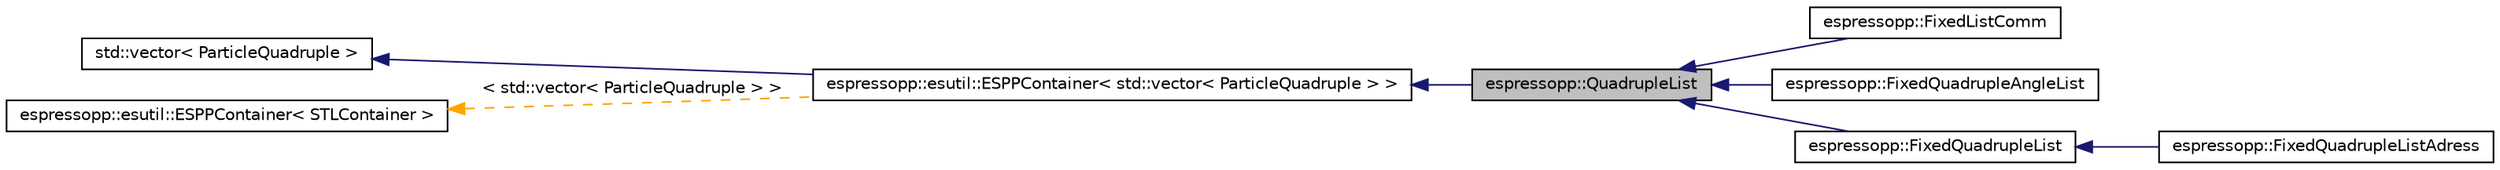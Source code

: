 digraph G
{
  edge [fontname="Helvetica",fontsize="10",labelfontname="Helvetica",labelfontsize="10"];
  node [fontname="Helvetica",fontsize="10",shape=record];
  rankdir="LR";
  Node1 [label="espressopp::QuadrupleList",height=0.2,width=0.4,color="black", fillcolor="grey75", style="filled" fontcolor="black"];
  Node2 -> Node1 [dir="back",color="midnightblue",fontsize="10",style="solid",fontname="Helvetica"];
  Node2 [label="espressopp::esutil::ESPPContainer\< std::vector\< ParticleQuadruple \> \>",height=0.2,width=0.4,color="black", fillcolor="white", style="filled",URL="$classespressopp_1_1esutil_1_1ESPPContainer.html"];
  Node3 -> Node2 [dir="back",color="midnightblue",fontsize="10",style="solid",fontname="Helvetica"];
  Node3 [label="std::vector\< ParticleQuadruple \>",height=0.2,width=0.4,color="black", fillcolor="white", style="filled",URL="$classstd_1_1vector.html"];
  Node4 -> Node2 [dir="back",color="orange",fontsize="10",style="dashed",label=" \< std::vector\< ParticleQuadruple \> \>" ,fontname="Helvetica"];
  Node4 [label="espressopp::esutil::ESPPContainer\< STLContainer \>",height=0.2,width=0.4,color="black", fillcolor="white", style="filled",URL="$classespressopp_1_1esutil_1_1ESPPContainer.html"];
  Node1 -> Node5 [dir="back",color="midnightblue",fontsize="10",style="solid",fontname="Helvetica"];
  Node5 [label="espressopp::FixedListComm",height=0.2,width=0.4,color="black", fillcolor="white", style="filled",URL="$classespressopp_1_1FixedListComm.html"];
  Node1 -> Node6 [dir="back",color="midnightblue",fontsize="10",style="solid",fontname="Helvetica"];
  Node6 [label="espressopp::FixedQuadrupleAngleList",height=0.2,width=0.4,color="black", fillcolor="white", style="filled",URL="$classespressopp_1_1FixedQuadrupleAngleList.html"];
  Node1 -> Node7 [dir="back",color="midnightblue",fontsize="10",style="solid",fontname="Helvetica"];
  Node7 [label="espressopp::FixedQuadrupleList",height=0.2,width=0.4,color="black", fillcolor="white", style="filled",URL="$classespressopp_1_1FixedQuadrupleList.html"];
  Node7 -> Node8 [dir="back",color="midnightblue",fontsize="10",style="solid",fontname="Helvetica"];
  Node8 [label="espressopp::FixedQuadrupleListAdress",height=0.2,width=0.4,color="black", fillcolor="white", style="filled",URL="$classespressopp_1_1FixedQuadrupleListAdress.html"];
}
